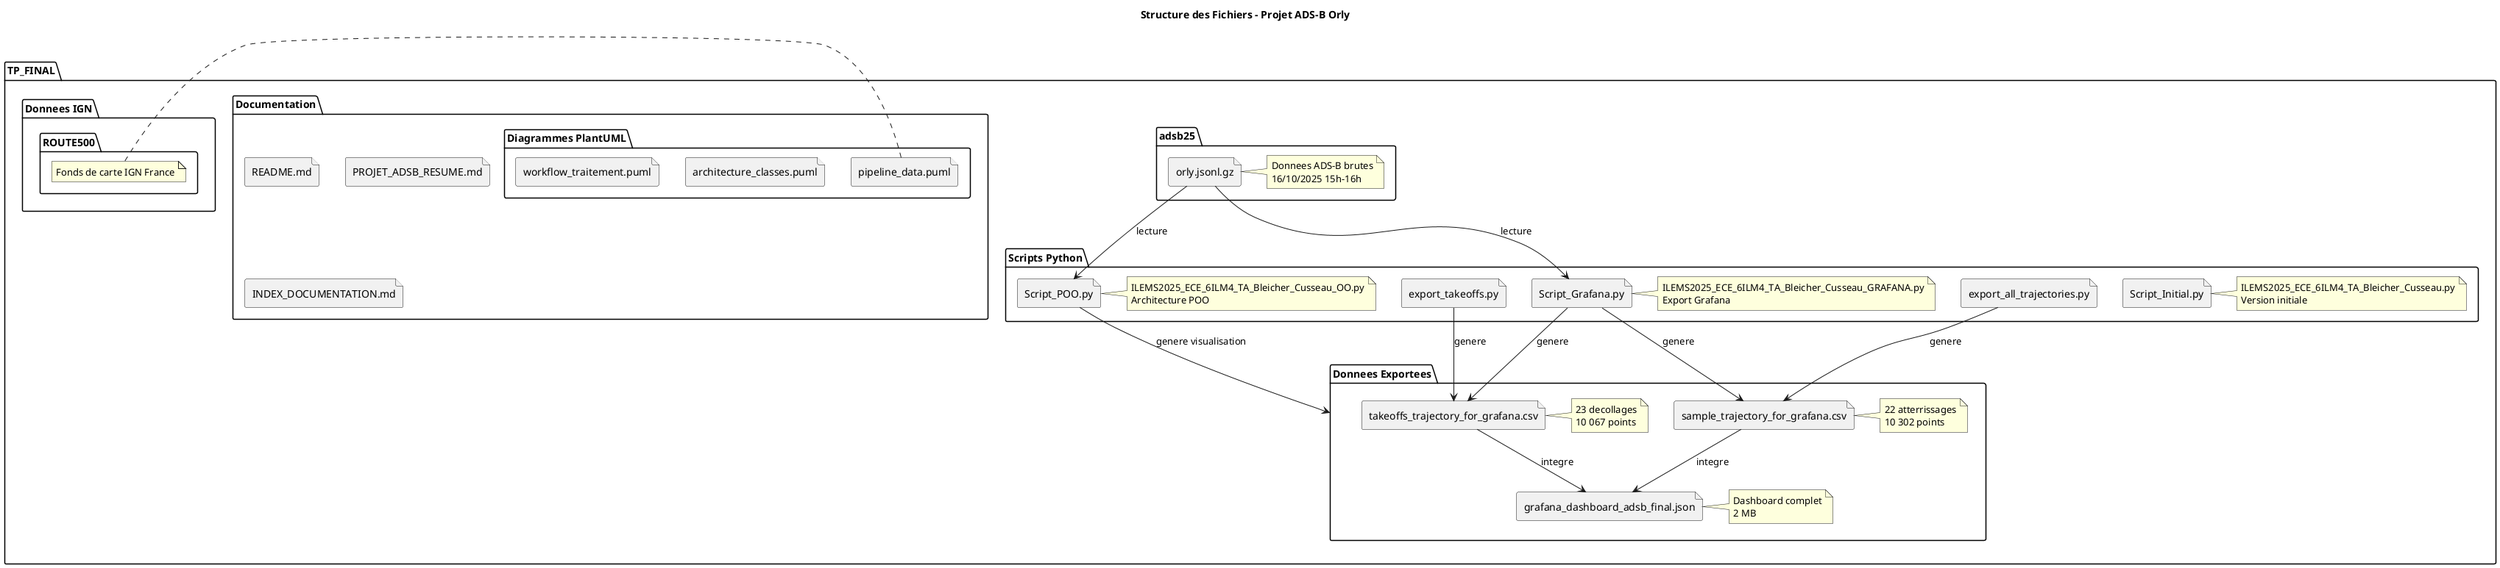 @startuml Structure_Projet_ADS-B_Orly

!define LIGHTBLUE #E3F2FD
!define LIGHTGREEN #E8F5E9
!define LIGHTYELLOW #FFFDE7
!define LIGHTORANGE #FFF3E0
!define LIGHTPINK #FCE4EC

title Structure des Fichiers - Projet ADS-B Orly

package "TP_FINAL" {
    
    folder "adsb25" as data_folder {
        file "orly.jsonl.gz" as data
        note right: Donnees ADS-B brutes\n16/10/2025 15h-16h
    }
    
    folder "Scripts Python" as scripts {
        
        file "Script_Initial.py" as script1
        note right: ILEMS2025_ECE_6ILM4_TA_Bleicher_Cusseau.py\nVersion initiale
        
        file "Script_POO.py" as script2
        note right: ILEMS2025_ECE_6ILM4_TA_Bleicher_Cusseau_OO.py\nArchitecture POO
        
        file "Script_Grafana.py" as script3
        note right: ILEMS2025_ECE_6ILM4_TA_Bleicher_Cusseau_GRAFANA.py\nExport Grafana
        
        file "export_takeoffs.py" as export_to
        file "export_all_trajectories.py" as export_all
    }
    
    folder "Donnees Exportees" as exports {
        file "sample_trajectory_for_grafana.csv" as csv_land
        note right: 22 atterrissages\n10 302 points
        
        file "takeoffs_trajectory_for_grafana.csv" as csv_to
        note right: 23 decollages\n10 067 points
        
        file "grafana_dashboard_adsb_final.json" as dashboard
        note right: Dashboard complet\n2 MB
    }
    
    folder "Documentation" as docs {
        file "README.md" as readme
        file "PROJET_ADSB_RESUME.md" as resume
        file "INDEX_DOCUMENTATION.md" as index
        
        folder "Diagrammes PlantUML" {
            file "architecture_classes.puml"
            file "workflow_traitement.puml"
            file "pipeline_data.puml"
        }
    }
    
    folder "Donnees IGN" as ign {
        folder "ROUTE500" {
            note right: Fonds de carte IGN France
        }
    }
}

' Relations
data --> script2 : lecture
data --> script3 : lecture

script2 --> exports : genere visualisation
script3 --> csv_land : genere
script3 --> csv_to : genere

csv_land --> dashboard : integre
csv_to --> dashboard : integre

export_to --> csv_to : genere
export_all --> csv_land : genere

@enduml
